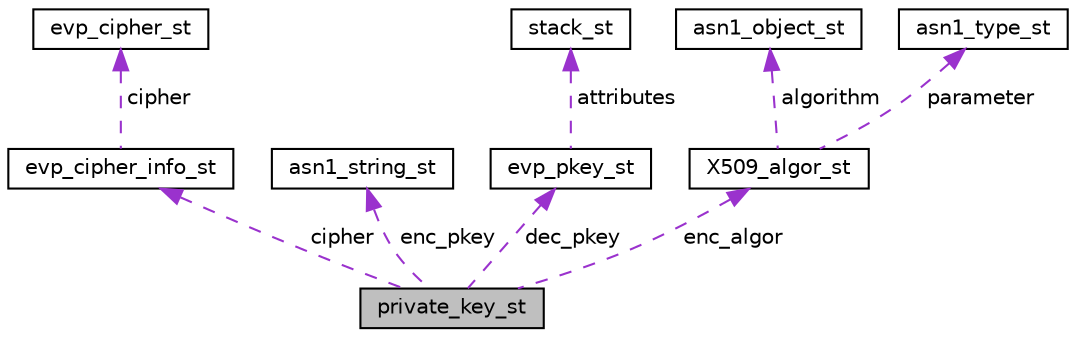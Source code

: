 digraph "private_key_st"
{
 // LATEX_PDF_SIZE
  edge [fontname="Helvetica",fontsize="10",labelfontname="Helvetica",labelfontsize="10"];
  node [fontname="Helvetica",fontsize="10",shape=record];
  Node1 [label="private_key_st",height=0.2,width=0.4,color="black", fillcolor="grey75", style="filled", fontcolor="black",tooltip=" "];
  Node2 -> Node1 [dir="back",color="darkorchid3",fontsize="10",style="dashed",label=" cipher" ,fontname="Helvetica"];
  Node2 [label="evp_cipher_info_st",height=0.2,width=0.4,color="black", fillcolor="white", style="filled",URL="$evp_8h.html#structevp__cipher__info__st",tooltip=" "];
  Node3 -> Node2 [dir="back",color="darkorchid3",fontsize="10",style="dashed",label=" cipher" ,fontname="Helvetica"];
  Node3 [label="evp_cipher_st",height=0.2,width=0.4,color="black", fillcolor="white", style="filled",URL="$structevp__cipher__st.html",tooltip=" "];
  Node4 -> Node1 [dir="back",color="darkorchid3",fontsize="10",style="dashed",label=" enc_pkey" ,fontname="Helvetica"];
  Node4 [label="asn1_string_st",height=0.2,width=0.4,color="black", fillcolor="white", style="filled",URL="$asn1_8h.html#structasn1__string__st",tooltip=" "];
  Node5 -> Node1 [dir="back",color="darkorchid3",fontsize="10",style="dashed",label=" dec_pkey" ,fontname="Helvetica"];
  Node5 [label="evp_pkey_st",height=0.2,width=0.4,color="black", fillcolor="white", style="filled",URL="$evp_8h.html#structevp__pkey__st",tooltip=" "];
  Node6 -> Node5 [dir="back",color="darkorchid3",fontsize="10",style="dashed",label=" attributes" ,fontname="Helvetica"];
  Node6 [label="stack_st",height=0.2,width=0.4,color="black", fillcolor="white", style="filled",URL="$structstack__st.html",tooltip=" "];
  Node7 -> Node1 [dir="back",color="darkorchid3",fontsize="10",style="dashed",label=" enc_algor" ,fontname="Helvetica"];
  Node7 [label="X509_algor_st",height=0.2,width=0.4,color="black", fillcolor="white", style="filled",URL="$x509_8h.html#struct_x509__algor__st",tooltip=" "];
  Node8 -> Node7 [dir="back",color="darkorchid3",fontsize="10",style="dashed",label=" algorithm" ,fontname="Helvetica"];
  Node8 [label="asn1_object_st",height=0.2,width=0.4,color="black", fillcolor="white", style="filled",URL="$asn1_8h.html#structasn1__object__st",tooltip=" "];
  Node9 -> Node7 [dir="back",color="darkorchid3",fontsize="10",style="dashed",label=" parameter" ,fontname="Helvetica"];
  Node9 [label="asn1_type_st",height=0.2,width=0.4,color="black", fillcolor="white", style="filled",URL="$asn1_8h.html#structasn1__type__st",tooltip=" "];
}
